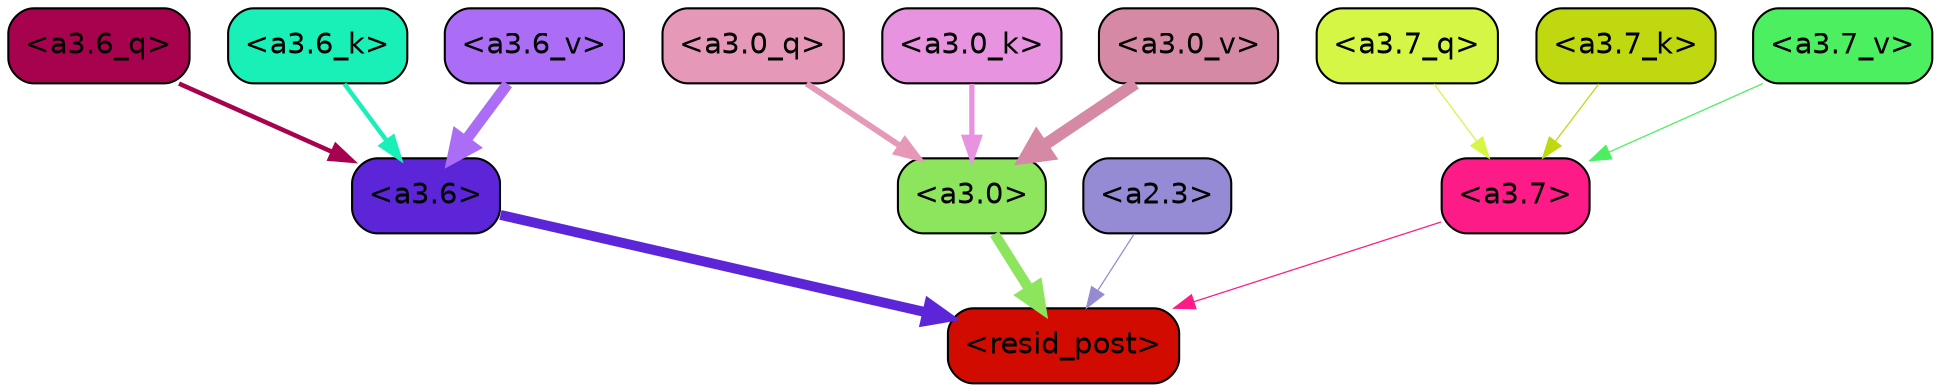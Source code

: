 strict digraph "" {
	graph [bgcolor=transparent,
		layout=dot,
		overlap=false,
		splines=true
	];
	"<a3.7>"	[color=black,
		fillcolor="#fd1b87",
		fontname=Helvetica,
		shape=box,
		style="filled, rounded"];
	"<resid_post>"	[color=black,
		fillcolor="#d20b00",
		fontname=Helvetica,
		shape=box,
		style="filled, rounded"];
	"<a3.7>" -> "<resid_post>"	[color="#fd1b87",
		penwidth=0.6];
	"<a3.6>"	[color=black,
		fillcolor="#5c26d8",
		fontname=Helvetica,
		shape=box,
		style="filled, rounded"];
	"<a3.6>" -> "<resid_post>"	[color="#5c26d8",
		penwidth=4.751592040061951];
	"<a3.0>"	[color=black,
		fillcolor="#8de45d",
		fontname=Helvetica,
		shape=box,
		style="filled, rounded"];
	"<a3.0>" -> "<resid_post>"	[color="#8de45d",
		penwidth=4.904066681861877];
	"<a2.3>"	[color=black,
		fillcolor="#958bd4",
		fontname=Helvetica,
		shape=box,
		style="filled, rounded"];
	"<a2.3>" -> "<resid_post>"	[color="#958bd4",
		penwidth=0.6];
	"<a3.7_q>"	[color=black,
		fillcolor="#d6f645",
		fontname=Helvetica,
		shape=box,
		style="filled, rounded"];
	"<a3.7_q>" -> "<a3.7>"	[color="#d6f645",
		penwidth=0.6];
	"<a3.6_q>"	[color=black,
		fillcolor="#a6024d",
		fontname=Helvetica,
		shape=box,
		style="filled, rounded"];
	"<a3.6_q>" -> "<a3.6>"	[color="#a6024d",
		penwidth=2.160832464694977];
	"<a3.0_q>"	[color=black,
		fillcolor="#e698b8",
		fontname=Helvetica,
		shape=box,
		style="filled, rounded"];
	"<a3.0_q>" -> "<a3.0>"	[color="#e698b8",
		penwidth=2.870753765106201];
	"<a3.7_k>"	[color=black,
		fillcolor="#c0d80f",
		fontname=Helvetica,
		shape=box,
		style="filled, rounded"];
	"<a3.7_k>" -> "<a3.7>"	[color="#c0d80f",
		penwidth=0.6];
	"<a3.6_k>"	[color=black,
		fillcolor="#19f0b7",
		fontname=Helvetica,
		shape=box,
		style="filled, rounded"];
	"<a3.6_k>" -> "<a3.6>"	[color="#19f0b7",
		penwidth=2.13908451795578];
	"<a3.0_k>"	[color=black,
		fillcolor="#e793e0",
		fontname=Helvetica,
		shape=box,
		style="filled, rounded"];
	"<a3.0_k>" -> "<a3.0>"	[color="#e793e0",
		penwidth=2.520303964614868];
	"<a3.7_v>"	[color=black,
		fillcolor="#4cef5f",
		fontname=Helvetica,
		shape=box,
		style="filled, rounded"];
	"<a3.7_v>" -> "<a3.7>"	[color="#4cef5f",
		penwidth=0.6];
	"<a3.6_v>"	[color=black,
		fillcolor="#ab6cf6",
		fontname=Helvetica,
		shape=box,
		style="filled, rounded"];
	"<a3.6_v>" -> "<a3.6>"	[color="#ab6cf6",
		penwidth=5.297133803367615];
	"<a3.0_v>"	[color=black,
		fillcolor="#d689a5",
		fontname=Helvetica,
		shape=box,
		style="filled, rounded"];
	"<a3.0_v>" -> "<a3.0>"	[color="#d689a5",
		penwidth=5.680712580680847];
}
